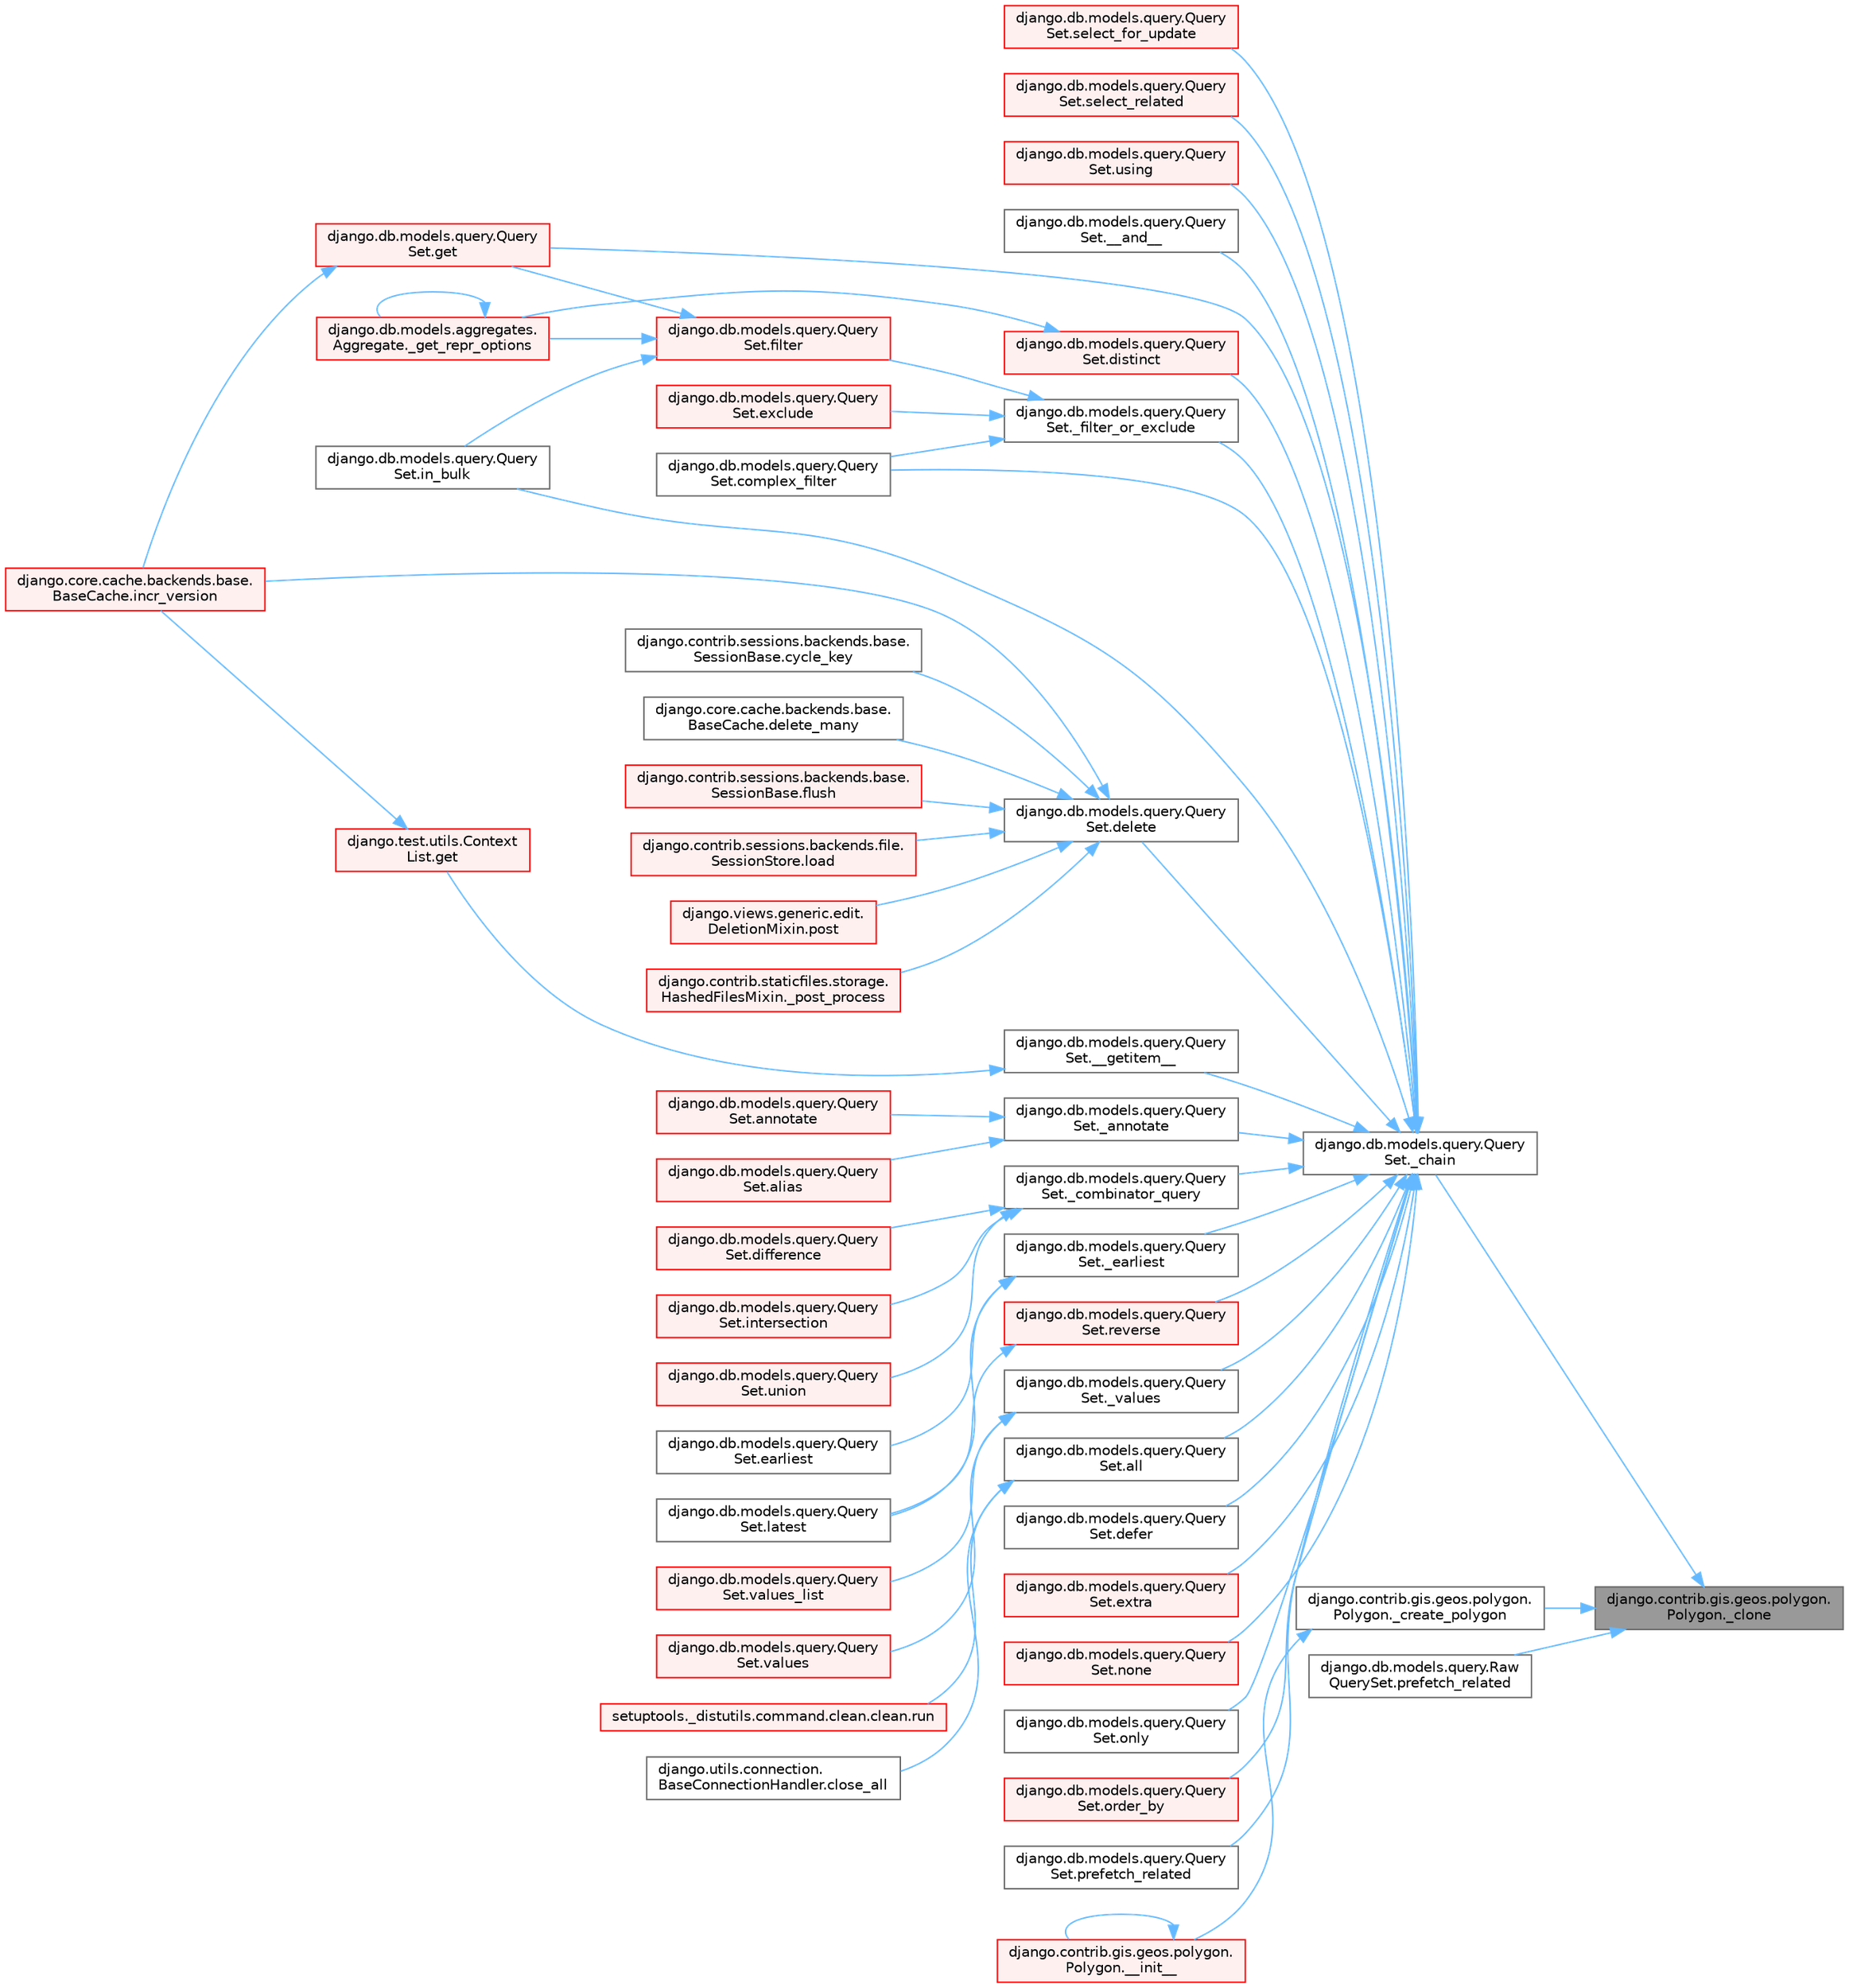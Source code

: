 digraph "django.contrib.gis.geos.polygon.Polygon._clone"
{
 // LATEX_PDF_SIZE
  bgcolor="transparent";
  edge [fontname=Helvetica,fontsize=10,labelfontname=Helvetica,labelfontsize=10];
  node [fontname=Helvetica,fontsize=10,shape=box,height=0.2,width=0.4];
  rankdir="RL";
  Node1 [id="Node000001",label="django.contrib.gis.geos.polygon.\lPolygon._clone",height=0.2,width=0.4,color="gray40", fillcolor="grey60", style="filled", fontcolor="black",tooltip=" "];
  Node1 -> Node2 [id="edge1_Node000001_Node000002",dir="back",color="steelblue1",style="solid",tooltip=" "];
  Node2 [id="Node000002",label="django.db.models.query.Query\lSet._chain",height=0.2,width=0.4,color="grey40", fillcolor="white", style="filled",URL="$classdjango_1_1db_1_1models_1_1query_1_1_query_set.html#a182d4dbe4af5d2d79141ccb1e5b0d103",tooltip=" "];
  Node2 -> Node3 [id="edge2_Node000002_Node000003",dir="back",color="steelblue1",style="solid",tooltip=" "];
  Node3 [id="Node000003",label="django.db.models.query.Query\lSet.__and__",height=0.2,width=0.4,color="grey40", fillcolor="white", style="filled",URL="$classdjango_1_1db_1_1models_1_1query_1_1_query_set.html#a3544b5f1ac2aa3ce0866554f3b0feeb9",tooltip=" "];
  Node2 -> Node4 [id="edge3_Node000002_Node000004",dir="back",color="steelblue1",style="solid",tooltip=" "];
  Node4 [id="Node000004",label="django.db.models.query.Query\lSet.__getitem__",height=0.2,width=0.4,color="grey40", fillcolor="white", style="filled",URL="$classdjango_1_1db_1_1models_1_1query_1_1_query_set.html#a61cc596a0209965dbd2094b6e717bb50",tooltip=" "];
  Node4 -> Node5 [id="edge4_Node000004_Node000005",dir="back",color="steelblue1",style="solid",tooltip=" "];
  Node5 [id="Node000005",label="django.test.utils.Context\lList.get",height=0.2,width=0.4,color="red", fillcolor="#FFF0F0", style="filled",URL="$classdjango_1_1test_1_1utils_1_1_context_list.html#a1797663a8ac92f44dcb9ad281a896842",tooltip=" "];
  Node5 -> Node507 [id="edge5_Node000005_Node000507",dir="back",color="steelblue1",style="solid",tooltip=" "];
  Node507 [id="Node000507",label="django.core.cache.backends.base.\lBaseCache.incr_version",height=0.2,width=0.4,color="red", fillcolor="#FFF0F0", style="filled",URL="$classdjango_1_1core_1_1cache_1_1backends_1_1base_1_1_base_cache.html#a3ac7d74ffcfca67e2afee86ecf858b34",tooltip=" "];
  Node2 -> Node3182 [id="edge6_Node000002_Node003182",dir="back",color="steelblue1",style="solid",tooltip=" "];
  Node3182 [id="Node003182",label="django.db.models.query.Query\lSet._annotate",height=0.2,width=0.4,color="grey40", fillcolor="white", style="filled",URL="$classdjango_1_1db_1_1models_1_1query_1_1_query_set.html#afabda1d66ae4492de2f44d5d81a3a571",tooltip=" "];
  Node3182 -> Node3183 [id="edge7_Node003182_Node003183",dir="back",color="steelblue1",style="solid",tooltip=" "];
  Node3183 [id="Node003183",label="django.db.models.query.Query\lSet.alias",height=0.2,width=0.4,color="red", fillcolor="#FFF0F0", style="filled",URL="$classdjango_1_1db_1_1models_1_1query_1_1_query_set.html#a896674021318d512b00a9acfd0871558",tooltip=" "];
  Node3182 -> Node3210 [id="edge8_Node003182_Node003210",dir="back",color="steelblue1",style="solid",tooltip=" "];
  Node3210 [id="Node003210",label="django.db.models.query.Query\lSet.annotate",height=0.2,width=0.4,color="red", fillcolor="#FFF0F0", style="filled",URL="$classdjango_1_1db_1_1models_1_1query_1_1_query_set.html#a9428fbad0d9fa93df3416a893a61d260",tooltip=" "];
  Node2 -> Node3213 [id="edge9_Node000002_Node003213",dir="back",color="steelblue1",style="solid",tooltip=" "];
  Node3213 [id="Node003213",label="django.db.models.query.Query\lSet._combinator_query",height=0.2,width=0.4,color="grey40", fillcolor="white", style="filled",URL="$classdjango_1_1db_1_1models_1_1query_1_1_query_set.html#a70c106caa8c283f18ed8b1a29fe29bcc",tooltip=" "];
  Node3213 -> Node3214 [id="edge10_Node003213_Node003214",dir="back",color="steelblue1",style="solid",tooltip=" "];
  Node3214 [id="Node003214",label="django.db.models.query.Query\lSet.difference",height=0.2,width=0.4,color="red", fillcolor="#FFF0F0", style="filled",URL="$classdjango_1_1db_1_1models_1_1query_1_1_query_set.html#addfe7940d5426c8aa1de0c90ac87828f",tooltip=" "];
  Node3213 -> Node3217 [id="edge11_Node003213_Node003217",dir="back",color="steelblue1",style="solid",tooltip=" "];
  Node3217 [id="Node003217",label="django.db.models.query.Query\lSet.intersection",height=0.2,width=0.4,color="red", fillcolor="#FFF0F0", style="filled",URL="$classdjango_1_1db_1_1models_1_1query_1_1_query_set.html#a26e1070c517dba907c27f1d749c64778",tooltip=" "];
  Node3213 -> Node3222 [id="edge12_Node003213_Node003222",dir="back",color="steelblue1",style="solid",tooltip=" "];
  Node3222 [id="Node003222",label="django.db.models.query.Query\lSet.union",height=0.2,width=0.4,color="red", fillcolor="#FFF0F0", style="filled",URL="$classdjango_1_1db_1_1models_1_1query_1_1_query_set.html#a7bb660fbd05a13b9f3eb907f5fb410e7",tooltip=" "];
  Node2 -> Node3225 [id="edge13_Node000002_Node003225",dir="back",color="steelblue1",style="solid",tooltip=" "];
  Node3225 [id="Node003225",label="django.db.models.query.Query\lSet._earliest",height=0.2,width=0.4,color="grey40", fillcolor="white", style="filled",URL="$classdjango_1_1db_1_1models_1_1query_1_1_query_set.html#a15f202d2d844095e39190a6ab7f209ad",tooltip=" "];
  Node3225 -> Node3226 [id="edge14_Node003225_Node003226",dir="back",color="steelblue1",style="solid",tooltip=" "];
  Node3226 [id="Node003226",label="django.db.models.query.Query\lSet.earliest",height=0.2,width=0.4,color="grey40", fillcolor="white", style="filled",URL="$classdjango_1_1db_1_1models_1_1query_1_1_query_set.html#aff24ebb1c3607e83cc804c6c6e4d9380",tooltip=" "];
  Node3225 -> Node3227 [id="edge15_Node003225_Node003227",dir="back",color="steelblue1",style="solid",tooltip=" "];
  Node3227 [id="Node003227",label="django.db.models.query.Query\lSet.latest",height=0.2,width=0.4,color="grey40", fillcolor="white", style="filled",URL="$classdjango_1_1db_1_1models_1_1query_1_1_query_set.html#aac5f9f188576b30075fc4cc8f5041cf0",tooltip=" "];
  Node2 -> Node3228 [id="edge16_Node000002_Node003228",dir="back",color="steelblue1",style="solid",tooltip=" "];
  Node3228 [id="Node003228",label="django.db.models.query.Query\lSet._filter_or_exclude",height=0.2,width=0.4,color="grey40", fillcolor="white", style="filled",URL="$classdjango_1_1db_1_1models_1_1query_1_1_query_set.html#aaf90830d4e1b2ee4bdf10fb60f08aced",tooltip=" "];
  Node3228 -> Node3229 [id="edge17_Node003228_Node003229",dir="back",color="steelblue1",style="solid",tooltip=" "];
  Node3229 [id="Node003229",label="django.db.models.query.Query\lSet.complex_filter",height=0.2,width=0.4,color="grey40", fillcolor="white", style="filled",URL="$classdjango_1_1db_1_1models_1_1query_1_1_query_set.html#a131609a0e00905cd06aff1c46b4fe547",tooltip=" "];
  Node3228 -> Node3230 [id="edge18_Node003228_Node003230",dir="back",color="steelblue1",style="solid",tooltip=" "];
  Node3230 [id="Node003230",label="django.db.models.query.Query\lSet.exclude",height=0.2,width=0.4,color="red", fillcolor="#FFF0F0", style="filled",URL="$classdjango_1_1db_1_1models_1_1query_1_1_query_set.html#ac56369b510c6880e0ff5bccd3789b76d",tooltip=" "];
  Node3228 -> Node3232 [id="edge19_Node003228_Node003232",dir="back",color="steelblue1",style="solid",tooltip=" "];
  Node3232 [id="Node003232",label="django.db.models.query.Query\lSet.filter",height=0.2,width=0.4,color="red", fillcolor="#FFF0F0", style="filled",URL="$classdjango_1_1db_1_1models_1_1query_1_1_query_set.html#a9c23f79ac5a5310d628b025b5ab7b7c5",tooltip=" "];
  Node3232 -> Node2597 [id="edge20_Node003232_Node002597",dir="back",color="steelblue1",style="solid",tooltip=" "];
  Node2597 [id="Node002597",label="django.db.models.aggregates.\lAggregate._get_repr_options",height=0.2,width=0.4,color="red", fillcolor="#FFF0F0", style="filled",URL="$classdjango_1_1db_1_1models_1_1aggregates_1_1_aggregate.html#a9256cb09b47d2922447ef2d7e78a9cc7",tooltip=" "];
  Node2597 -> Node2597 [id="edge21_Node002597_Node002597",dir="back",color="steelblue1",style="solid",tooltip=" "];
  Node3232 -> Node2611 [id="edge22_Node003232_Node002611",dir="back",color="steelblue1",style="solid",tooltip=" "];
  Node2611 [id="Node002611",label="django.db.models.query.Query\lSet.get",height=0.2,width=0.4,color="red", fillcolor="#FFF0F0", style="filled",URL="$classdjango_1_1db_1_1models_1_1query_1_1_query_set.html#afe9afa909843984d4fa4c2555f0f1310",tooltip=" "];
  Node2611 -> Node507 [id="edge23_Node002611_Node000507",dir="back",color="steelblue1",style="solid",tooltip=" "];
  Node3232 -> Node2617 [id="edge24_Node003232_Node002617",dir="back",color="steelblue1",style="solid",tooltip=" "];
  Node2617 [id="Node002617",label="django.db.models.query.Query\lSet.in_bulk",height=0.2,width=0.4,color="grey40", fillcolor="white", style="filled",URL="$classdjango_1_1db_1_1models_1_1query_1_1_query_set.html#a5958a37586e4e5a39b6b2f8e3fa65d86",tooltip=" "];
  Node2 -> Node3233 [id="edge25_Node000002_Node003233",dir="back",color="steelblue1",style="solid",tooltip=" "];
  Node3233 [id="Node003233",label="django.db.models.query.Query\lSet._values",height=0.2,width=0.4,color="grey40", fillcolor="white", style="filled",URL="$classdjango_1_1db_1_1models_1_1query_1_1_query_set.html#a1054ed9a8b1acdd85eefd6b4fcfb2808",tooltip=" "];
  Node3233 -> Node3234 [id="edge26_Node003233_Node003234",dir="back",color="steelblue1",style="solid",tooltip=" "];
  Node3234 [id="Node003234",label="django.db.models.query.Query\lSet.values",height=0.2,width=0.4,color="red", fillcolor="#FFF0F0", style="filled",URL="$classdjango_1_1db_1_1models_1_1query_1_1_query_set.html#ad2ff772fc7e4a33d591db1b420c13f7e",tooltip=" "];
  Node3233 -> Node3235 [id="edge27_Node003233_Node003235",dir="back",color="steelblue1",style="solid",tooltip=" "];
  Node3235 [id="Node003235",label="django.db.models.query.Query\lSet.values_list",height=0.2,width=0.4,color="red", fillcolor="#FFF0F0", style="filled",URL="$classdjango_1_1db_1_1models_1_1query_1_1_query_set.html#aa52f7051aee07be9559847068195d536",tooltip=" "];
  Node2 -> Node3236 [id="edge28_Node000002_Node003236",dir="back",color="steelblue1",style="solid",tooltip=" "];
  Node3236 [id="Node003236",label="django.db.models.query.Query\lSet.all",height=0.2,width=0.4,color="grey40", fillcolor="white", style="filled",URL="$classdjango_1_1db_1_1models_1_1query_1_1_query_set.html#a20253643284c6d267be6dc45050b2ccf",tooltip="PUBLIC METHODS THAT ALTER ATTRIBUTES AND RETURN A NEW QUERYSET #."];
  Node3236 -> Node2723 [id="edge29_Node003236_Node002723",dir="back",color="steelblue1",style="solid",tooltip=" "];
  Node2723 [id="Node002723",label="django.utils.connection.\lBaseConnectionHandler.close_all",height=0.2,width=0.4,color="grey40", fillcolor="white", style="filled",URL="$classdjango_1_1utils_1_1connection_1_1_base_connection_handler.html#a2dbd9163239e828581c41273647476dc",tooltip=" "];
  Node3236 -> Node2724 [id="edge30_Node003236_Node002724",dir="back",color="steelblue1",style="solid",tooltip=" "];
  Node2724 [id="Node002724",label="setuptools._distutils.command.clean.clean.run",height=0.2,width=0.4,color="red", fillcolor="#FFF0F0", style="filled",URL="$classsetuptools_1_1__distutils_1_1command_1_1clean_1_1clean.html#a578cf5beb91399cf9f10329bcd7e0dd5",tooltip=" "];
  Node2 -> Node3229 [id="edge31_Node000002_Node003229",dir="back",color="steelblue1",style="solid",tooltip=" "];
  Node2 -> Node3237 [id="edge32_Node000002_Node003237",dir="back",color="steelblue1",style="solid",tooltip=" "];
  Node3237 [id="Node003237",label="django.db.models.query.Query\lSet.defer",height=0.2,width=0.4,color="grey40", fillcolor="white", style="filled",URL="$classdjango_1_1db_1_1models_1_1query_1_1_query_set.html#a699d2752a95448dec5881142195ca135",tooltip=" "];
  Node2 -> Node3238 [id="edge33_Node000002_Node003238",dir="back",color="steelblue1",style="solid",tooltip=" "];
  Node3238 [id="Node003238",label="django.db.models.query.Query\lSet.delete",height=0.2,width=0.4,color="grey40", fillcolor="white", style="filled",URL="$classdjango_1_1db_1_1models_1_1query_1_1_query_set.html#a3d911099c9c9aff6f4d65509a0df535e",tooltip=" "];
  Node3238 -> Node11 [id="edge34_Node003238_Node000011",dir="back",color="steelblue1",style="solid",tooltip=" "];
  Node11 [id="Node000011",label="django.contrib.staticfiles.storage.\lHashedFilesMixin._post_process",height=0.2,width=0.4,color="red", fillcolor="#FFF0F0", style="filled",URL="$classdjango_1_1contrib_1_1staticfiles_1_1storage_1_1_hashed_files_mixin.html#aa0c820223a4e686edd5d2c333d5a9336",tooltip=" "];
  Node3238 -> Node13 [id="edge35_Node003238_Node000013",dir="back",color="steelblue1",style="solid",tooltip=" "];
  Node13 [id="Node000013",label="django.contrib.sessions.backends.base.\lSessionBase.cycle_key",height=0.2,width=0.4,color="grey40", fillcolor="white", style="filled",URL="$classdjango_1_1contrib_1_1sessions_1_1backends_1_1base_1_1_session_base.html#a6955e9bebe4e5b7d463bccfcf9181016",tooltip=" "];
  Node3238 -> Node14 [id="edge36_Node003238_Node000014",dir="back",color="steelblue1",style="solid",tooltip=" "];
  Node14 [id="Node000014",label="django.core.cache.backends.base.\lBaseCache.delete_many",height=0.2,width=0.4,color="grey40", fillcolor="white", style="filled",URL="$classdjango_1_1core_1_1cache_1_1backends_1_1base_1_1_base_cache.html#a560226c6c5f05daec8c96ade18aa752b",tooltip=" "];
  Node3238 -> Node15 [id="edge37_Node003238_Node000015",dir="back",color="steelblue1",style="solid",tooltip=" "];
  Node15 [id="Node000015",label="django.contrib.sessions.backends.base.\lSessionBase.flush",height=0.2,width=0.4,color="red", fillcolor="#FFF0F0", style="filled",URL="$classdjango_1_1contrib_1_1sessions_1_1backends_1_1base_1_1_session_base.html#a915ab38003d5f0be1ce9f849583910bb",tooltip=" "];
  Node3238 -> Node507 [id="edge38_Node003238_Node000507",dir="back",color="steelblue1",style="solid",tooltip=" "];
  Node3238 -> Node503 [id="edge39_Node003238_Node000503",dir="back",color="steelblue1",style="solid",tooltip=" "];
  Node503 [id="Node000503",label="django.contrib.sessions.backends.file.\lSessionStore.load",height=0.2,width=0.4,color="red", fillcolor="#FFF0F0", style="filled",URL="$classdjango_1_1contrib_1_1sessions_1_1backends_1_1file_1_1_session_store.html#a408fa63512306fbaa7bbb62742f0295f",tooltip=" "];
  Node3238 -> Node509 [id="edge40_Node003238_Node000509",dir="back",color="steelblue1",style="solid",tooltip=" "];
  Node509 [id="Node000509",label="django.views.generic.edit.\lDeletionMixin.post",height=0.2,width=0.4,color="red", fillcolor="#FFF0F0", style="filled",URL="$classdjango_1_1views_1_1generic_1_1edit_1_1_deletion_mixin.html#a93358facc5cc6e84423e8471745b2a68",tooltip=" "];
  Node2 -> Node3239 [id="edge41_Node000002_Node003239",dir="back",color="steelblue1",style="solid",tooltip=" "];
  Node3239 [id="Node003239",label="django.db.models.query.Query\lSet.distinct",height=0.2,width=0.4,color="red", fillcolor="#FFF0F0", style="filled",URL="$classdjango_1_1db_1_1models_1_1query_1_1_query_set.html#aa9770f8430dd78702cc6c439d6ae2f2e",tooltip=" "];
  Node3239 -> Node2597 [id="edge42_Node003239_Node002597",dir="back",color="steelblue1",style="solid",tooltip=" "];
  Node2 -> Node3241 [id="edge43_Node000002_Node003241",dir="back",color="steelblue1",style="solid",tooltip=" "];
  Node3241 [id="Node003241",label="django.db.models.query.Query\lSet.extra",height=0.2,width=0.4,color="red", fillcolor="#FFF0F0", style="filled",URL="$classdjango_1_1db_1_1models_1_1query_1_1_query_set.html#ae54983d1fa1ba41e84f20cea946cde79",tooltip=" "];
  Node2 -> Node2611 [id="edge44_Node000002_Node002611",dir="back",color="steelblue1",style="solid",tooltip=" "];
  Node2 -> Node2617 [id="edge45_Node000002_Node002617",dir="back",color="steelblue1",style="solid",tooltip=" "];
  Node2 -> Node3270 [id="edge46_Node000002_Node003270",dir="back",color="steelblue1",style="solid",tooltip=" "];
  Node3270 [id="Node003270",label="django.db.models.query.Query\lSet.none",height=0.2,width=0.4,color="red", fillcolor="#FFF0F0", style="filled",URL="$classdjango_1_1db_1_1models_1_1query_1_1_query_set.html#ad50a9f1d2c26774f89ed67b270a28b4c",tooltip=" "];
  Node2 -> Node3273 [id="edge47_Node000002_Node003273",dir="back",color="steelblue1",style="solid",tooltip=" "];
  Node3273 [id="Node003273",label="django.db.models.query.Query\lSet.only",height=0.2,width=0.4,color="grey40", fillcolor="white", style="filled",URL="$classdjango_1_1db_1_1models_1_1query_1_1_query_set.html#a7c3402686b13130280bceb5a559db5db",tooltip=" "];
  Node2 -> Node3274 [id="edge48_Node000002_Node003274",dir="back",color="steelblue1",style="solid",tooltip=" "];
  Node3274 [id="Node003274",label="django.db.models.query.Query\lSet.order_by",height=0.2,width=0.4,color="red", fillcolor="#FFF0F0", style="filled",URL="$classdjango_1_1db_1_1models_1_1query_1_1_query_set.html#a2ad2bc4491b372d7fb5ad808262e6f01",tooltip=" "];
  Node2 -> Node3291 [id="edge49_Node000002_Node003291",dir="back",color="steelblue1",style="solid",tooltip=" "];
  Node3291 [id="Node003291",label="django.db.models.query.Query\lSet.prefetch_related",height=0.2,width=0.4,color="grey40", fillcolor="white", style="filled",URL="$classdjango_1_1db_1_1models_1_1query_1_1_query_set.html#a2689a71f15a91b7c63e4787162612a8c",tooltip=" "];
  Node2 -> Node3292 [id="edge50_Node000002_Node003292",dir="back",color="steelblue1",style="solid",tooltip=" "];
  Node3292 [id="Node003292",label="django.db.models.query.Query\lSet.reverse",height=0.2,width=0.4,color="red", fillcolor="#FFF0F0", style="filled",URL="$classdjango_1_1db_1_1models_1_1query_1_1_query_set.html#a89e07d94760ac9c2b358665e3b96409e",tooltip=" "];
  Node3292 -> Node3227 [id="edge51_Node003292_Node003227",dir="back",color="steelblue1",style="solid",tooltip=" "];
  Node2 -> Node3296 [id="edge52_Node000002_Node003296",dir="back",color="steelblue1",style="solid",tooltip=" "];
  Node3296 [id="Node003296",label="django.db.models.query.Query\lSet.select_for_update",height=0.2,width=0.4,color="red", fillcolor="#FFF0F0", style="filled",URL="$classdjango_1_1db_1_1models_1_1query_1_1_query_set.html#a42f229b6cf5d2c8052d2c3d6392d78ec",tooltip=" "];
  Node2 -> Node3298 [id="edge53_Node000002_Node003298",dir="back",color="steelblue1",style="solid",tooltip=" "];
  Node3298 [id="Node003298",label="django.db.models.query.Query\lSet.select_related",height=0.2,width=0.4,color="red", fillcolor="#FFF0F0", style="filled",URL="$classdjango_1_1db_1_1models_1_1query_1_1_query_set.html#ae4ad1c25593ebddf71ed8468ef9ec164",tooltip=" "];
  Node2 -> Node3300 [id="edge54_Node000002_Node003300",dir="back",color="steelblue1",style="solid",tooltip=" "];
  Node3300 [id="Node003300",label="django.db.models.query.Query\lSet.using",height=0.2,width=0.4,color="red", fillcolor="#FFF0F0", style="filled",URL="$classdjango_1_1db_1_1models_1_1query_1_1_query_set.html#a0b29c2fda0f45838531c7d5296e3973f",tooltip=" "];
  Node1 -> Node3314 [id="edge55_Node000001_Node003314",dir="back",color="steelblue1",style="solid",tooltip=" "];
  Node3314 [id="Node003314",label="django.contrib.gis.geos.polygon.\lPolygon._create_polygon",height=0.2,width=0.4,color="grey40", fillcolor="white", style="filled",URL="$classdjango_1_1contrib_1_1gis_1_1geos_1_1polygon_1_1_polygon.html#ab5ee11450153af5be44804212cd1cdd0",tooltip=" "];
  Node3314 -> Node3315 [id="edge56_Node003314_Node003315",dir="back",color="steelblue1",style="solid",tooltip=" "];
  Node3315 [id="Node003315",label="django.contrib.gis.geos.polygon.\lPolygon.__init__",height=0.2,width=0.4,color="red", fillcolor="#FFF0F0", style="filled",URL="$classdjango_1_1contrib_1_1gis_1_1geos_1_1polygon_1_1_polygon.html#a52dff17abd5f535e08ef0f66f634e0d8",tooltip=" "];
  Node3315 -> Node3315 [id="edge57_Node003315_Node003315",dir="back",color="steelblue1",style="solid",tooltip=" "];
  Node1 -> Node3316 [id="edge58_Node000001_Node003316",dir="back",color="steelblue1",style="solid",tooltip=" "];
  Node3316 [id="Node003316",label="django.db.models.query.Raw\lQuerySet.prefetch_related",height=0.2,width=0.4,color="grey40", fillcolor="white", style="filled",URL="$classdjango_1_1db_1_1models_1_1query_1_1_raw_query_set.html#ac8f55b3cbd7371755a67b88841062a06",tooltip=" "];
}
